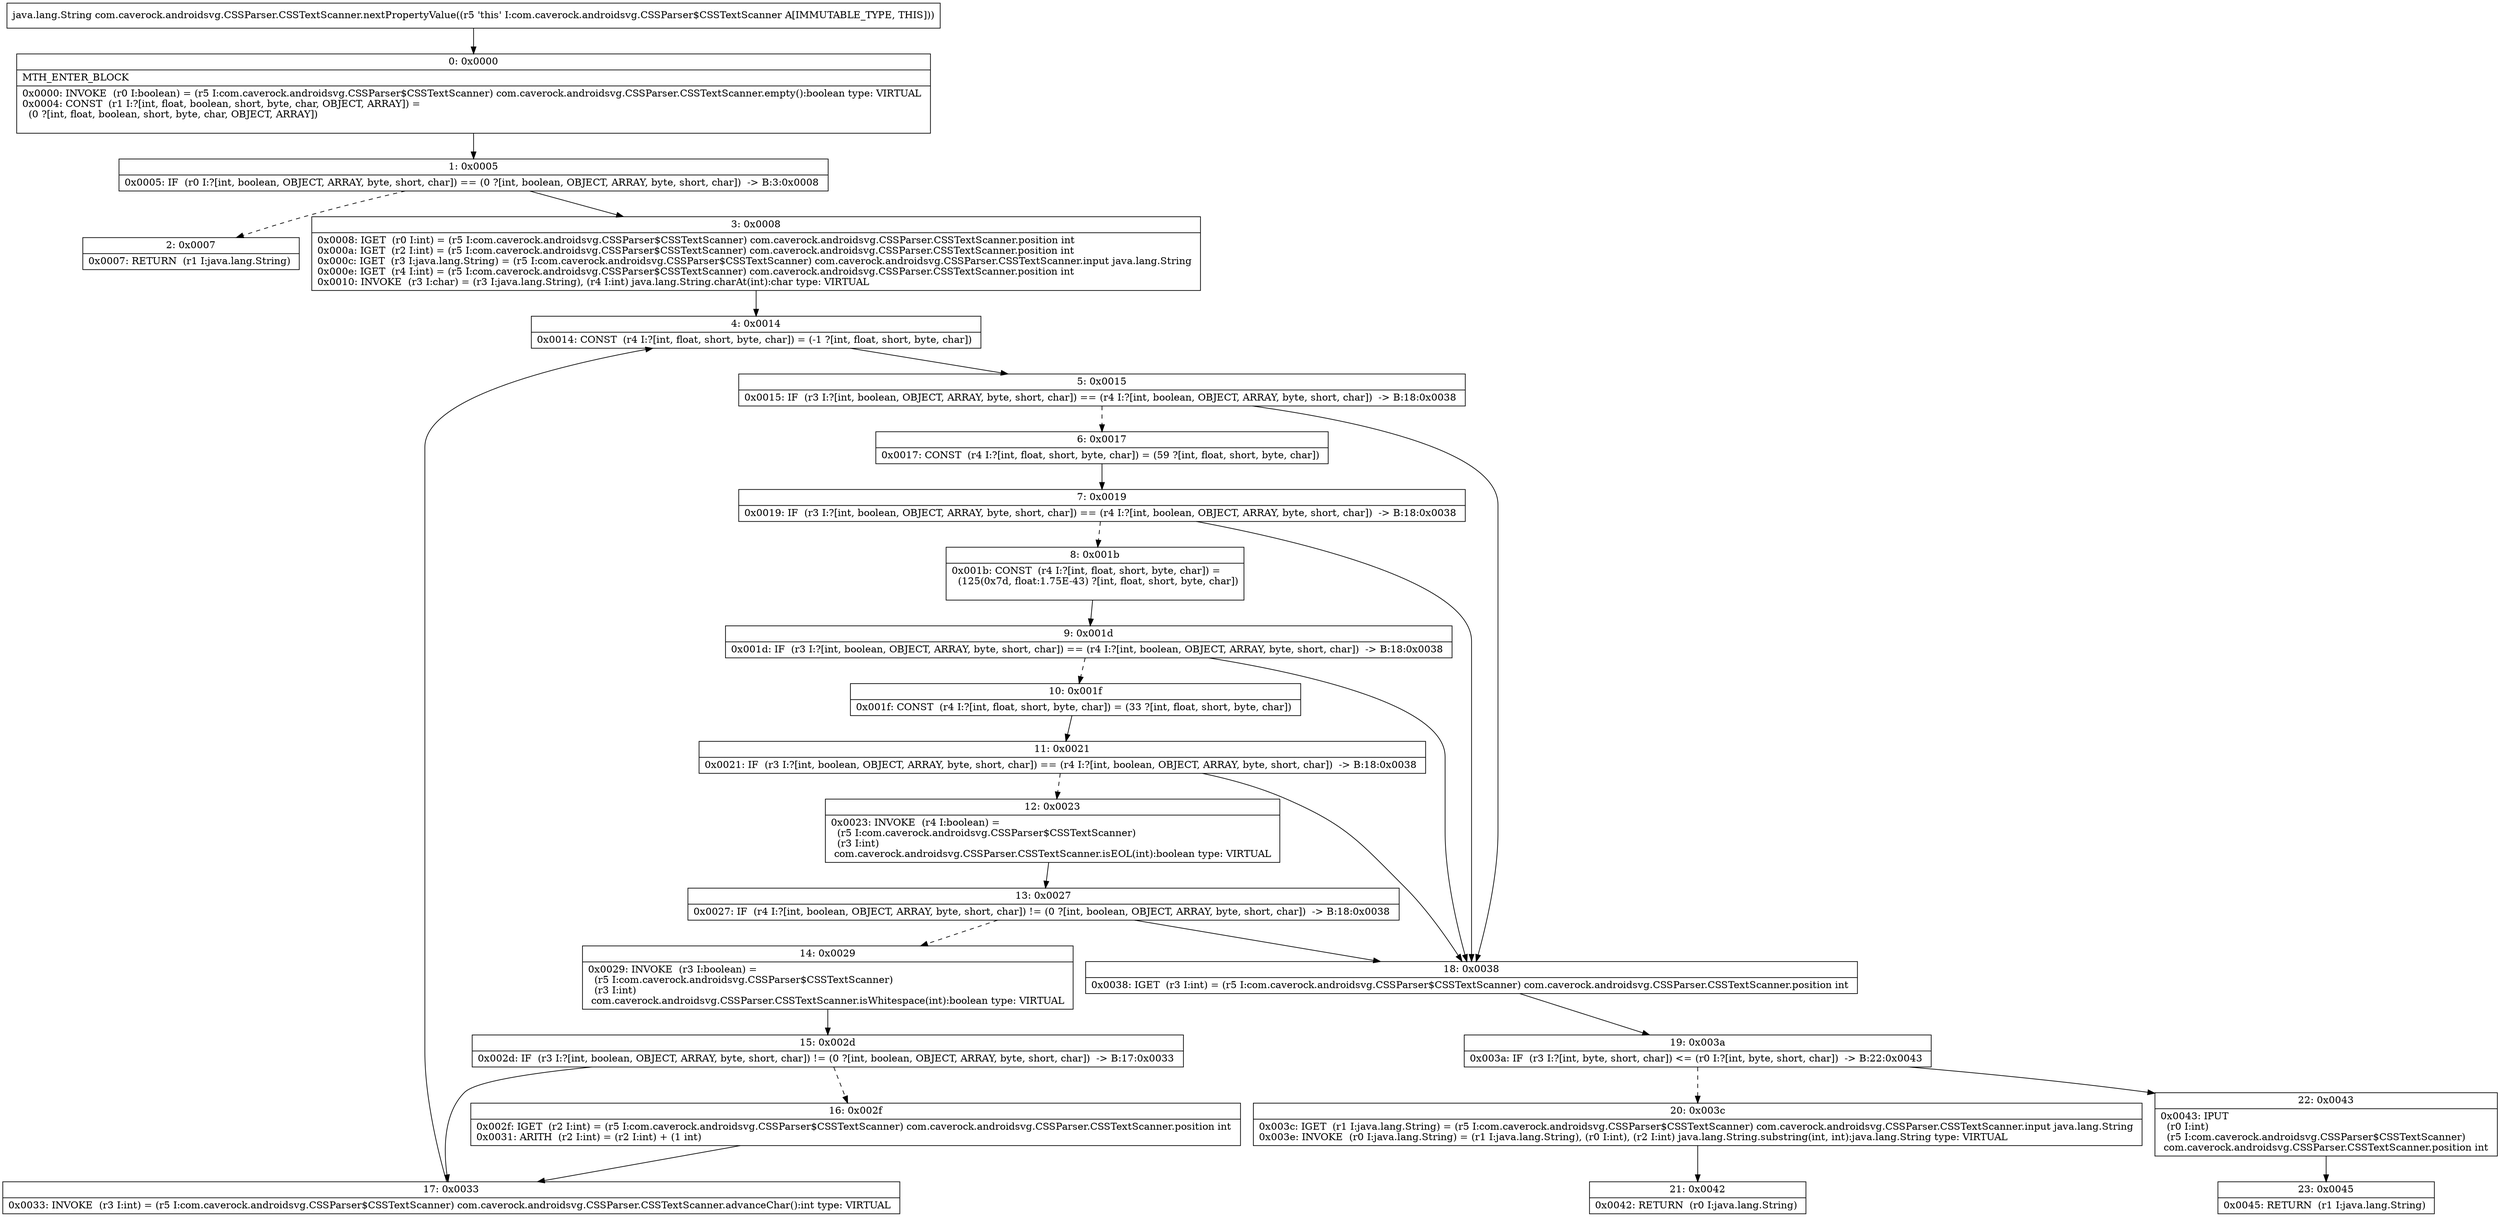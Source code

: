 digraph "CFG forcom.caverock.androidsvg.CSSParser.CSSTextScanner.nextPropertyValue()Ljava\/lang\/String;" {
Node_0 [shape=record,label="{0\:\ 0x0000|MTH_ENTER_BLOCK\l|0x0000: INVOKE  (r0 I:boolean) = (r5 I:com.caverock.androidsvg.CSSParser$CSSTextScanner) com.caverock.androidsvg.CSSParser.CSSTextScanner.empty():boolean type: VIRTUAL \l0x0004: CONST  (r1 I:?[int, float, boolean, short, byte, char, OBJECT, ARRAY]) = \l  (0 ?[int, float, boolean, short, byte, char, OBJECT, ARRAY])\l \l}"];
Node_1 [shape=record,label="{1\:\ 0x0005|0x0005: IF  (r0 I:?[int, boolean, OBJECT, ARRAY, byte, short, char]) == (0 ?[int, boolean, OBJECT, ARRAY, byte, short, char])  \-\> B:3:0x0008 \l}"];
Node_2 [shape=record,label="{2\:\ 0x0007|0x0007: RETURN  (r1 I:java.lang.String) \l}"];
Node_3 [shape=record,label="{3\:\ 0x0008|0x0008: IGET  (r0 I:int) = (r5 I:com.caverock.androidsvg.CSSParser$CSSTextScanner) com.caverock.androidsvg.CSSParser.CSSTextScanner.position int \l0x000a: IGET  (r2 I:int) = (r5 I:com.caverock.androidsvg.CSSParser$CSSTextScanner) com.caverock.androidsvg.CSSParser.CSSTextScanner.position int \l0x000c: IGET  (r3 I:java.lang.String) = (r5 I:com.caverock.androidsvg.CSSParser$CSSTextScanner) com.caverock.androidsvg.CSSParser.CSSTextScanner.input java.lang.String \l0x000e: IGET  (r4 I:int) = (r5 I:com.caverock.androidsvg.CSSParser$CSSTextScanner) com.caverock.androidsvg.CSSParser.CSSTextScanner.position int \l0x0010: INVOKE  (r3 I:char) = (r3 I:java.lang.String), (r4 I:int) java.lang.String.charAt(int):char type: VIRTUAL \l}"];
Node_4 [shape=record,label="{4\:\ 0x0014|0x0014: CONST  (r4 I:?[int, float, short, byte, char]) = (\-1 ?[int, float, short, byte, char]) \l}"];
Node_5 [shape=record,label="{5\:\ 0x0015|0x0015: IF  (r3 I:?[int, boolean, OBJECT, ARRAY, byte, short, char]) == (r4 I:?[int, boolean, OBJECT, ARRAY, byte, short, char])  \-\> B:18:0x0038 \l}"];
Node_6 [shape=record,label="{6\:\ 0x0017|0x0017: CONST  (r4 I:?[int, float, short, byte, char]) = (59 ?[int, float, short, byte, char]) \l}"];
Node_7 [shape=record,label="{7\:\ 0x0019|0x0019: IF  (r3 I:?[int, boolean, OBJECT, ARRAY, byte, short, char]) == (r4 I:?[int, boolean, OBJECT, ARRAY, byte, short, char])  \-\> B:18:0x0038 \l}"];
Node_8 [shape=record,label="{8\:\ 0x001b|0x001b: CONST  (r4 I:?[int, float, short, byte, char]) = \l  (125(0x7d, float:1.75E\-43) ?[int, float, short, byte, char])\l \l}"];
Node_9 [shape=record,label="{9\:\ 0x001d|0x001d: IF  (r3 I:?[int, boolean, OBJECT, ARRAY, byte, short, char]) == (r4 I:?[int, boolean, OBJECT, ARRAY, byte, short, char])  \-\> B:18:0x0038 \l}"];
Node_10 [shape=record,label="{10\:\ 0x001f|0x001f: CONST  (r4 I:?[int, float, short, byte, char]) = (33 ?[int, float, short, byte, char]) \l}"];
Node_11 [shape=record,label="{11\:\ 0x0021|0x0021: IF  (r3 I:?[int, boolean, OBJECT, ARRAY, byte, short, char]) == (r4 I:?[int, boolean, OBJECT, ARRAY, byte, short, char])  \-\> B:18:0x0038 \l}"];
Node_12 [shape=record,label="{12\:\ 0x0023|0x0023: INVOKE  (r4 I:boolean) = \l  (r5 I:com.caverock.androidsvg.CSSParser$CSSTextScanner)\l  (r3 I:int)\l com.caverock.androidsvg.CSSParser.CSSTextScanner.isEOL(int):boolean type: VIRTUAL \l}"];
Node_13 [shape=record,label="{13\:\ 0x0027|0x0027: IF  (r4 I:?[int, boolean, OBJECT, ARRAY, byte, short, char]) != (0 ?[int, boolean, OBJECT, ARRAY, byte, short, char])  \-\> B:18:0x0038 \l}"];
Node_14 [shape=record,label="{14\:\ 0x0029|0x0029: INVOKE  (r3 I:boolean) = \l  (r5 I:com.caverock.androidsvg.CSSParser$CSSTextScanner)\l  (r3 I:int)\l com.caverock.androidsvg.CSSParser.CSSTextScanner.isWhitespace(int):boolean type: VIRTUAL \l}"];
Node_15 [shape=record,label="{15\:\ 0x002d|0x002d: IF  (r3 I:?[int, boolean, OBJECT, ARRAY, byte, short, char]) != (0 ?[int, boolean, OBJECT, ARRAY, byte, short, char])  \-\> B:17:0x0033 \l}"];
Node_16 [shape=record,label="{16\:\ 0x002f|0x002f: IGET  (r2 I:int) = (r5 I:com.caverock.androidsvg.CSSParser$CSSTextScanner) com.caverock.androidsvg.CSSParser.CSSTextScanner.position int \l0x0031: ARITH  (r2 I:int) = (r2 I:int) + (1 int) \l}"];
Node_17 [shape=record,label="{17\:\ 0x0033|0x0033: INVOKE  (r3 I:int) = (r5 I:com.caverock.androidsvg.CSSParser$CSSTextScanner) com.caverock.androidsvg.CSSParser.CSSTextScanner.advanceChar():int type: VIRTUAL \l}"];
Node_18 [shape=record,label="{18\:\ 0x0038|0x0038: IGET  (r3 I:int) = (r5 I:com.caverock.androidsvg.CSSParser$CSSTextScanner) com.caverock.androidsvg.CSSParser.CSSTextScanner.position int \l}"];
Node_19 [shape=record,label="{19\:\ 0x003a|0x003a: IF  (r3 I:?[int, byte, short, char]) \<= (r0 I:?[int, byte, short, char])  \-\> B:22:0x0043 \l}"];
Node_20 [shape=record,label="{20\:\ 0x003c|0x003c: IGET  (r1 I:java.lang.String) = (r5 I:com.caverock.androidsvg.CSSParser$CSSTextScanner) com.caverock.androidsvg.CSSParser.CSSTextScanner.input java.lang.String \l0x003e: INVOKE  (r0 I:java.lang.String) = (r1 I:java.lang.String), (r0 I:int), (r2 I:int) java.lang.String.substring(int, int):java.lang.String type: VIRTUAL \l}"];
Node_21 [shape=record,label="{21\:\ 0x0042|0x0042: RETURN  (r0 I:java.lang.String) \l}"];
Node_22 [shape=record,label="{22\:\ 0x0043|0x0043: IPUT  \l  (r0 I:int)\l  (r5 I:com.caverock.androidsvg.CSSParser$CSSTextScanner)\l com.caverock.androidsvg.CSSParser.CSSTextScanner.position int \l}"];
Node_23 [shape=record,label="{23\:\ 0x0045|0x0045: RETURN  (r1 I:java.lang.String) \l}"];
MethodNode[shape=record,label="{java.lang.String com.caverock.androidsvg.CSSParser.CSSTextScanner.nextPropertyValue((r5 'this' I:com.caverock.androidsvg.CSSParser$CSSTextScanner A[IMMUTABLE_TYPE, THIS])) }"];
MethodNode -> Node_0;
Node_0 -> Node_1;
Node_1 -> Node_2[style=dashed];
Node_1 -> Node_3;
Node_3 -> Node_4;
Node_4 -> Node_5;
Node_5 -> Node_6[style=dashed];
Node_5 -> Node_18;
Node_6 -> Node_7;
Node_7 -> Node_8[style=dashed];
Node_7 -> Node_18;
Node_8 -> Node_9;
Node_9 -> Node_10[style=dashed];
Node_9 -> Node_18;
Node_10 -> Node_11;
Node_11 -> Node_12[style=dashed];
Node_11 -> Node_18;
Node_12 -> Node_13;
Node_13 -> Node_14[style=dashed];
Node_13 -> Node_18;
Node_14 -> Node_15;
Node_15 -> Node_16[style=dashed];
Node_15 -> Node_17;
Node_16 -> Node_17;
Node_17 -> Node_4;
Node_18 -> Node_19;
Node_19 -> Node_20[style=dashed];
Node_19 -> Node_22;
Node_20 -> Node_21;
Node_22 -> Node_23;
}

